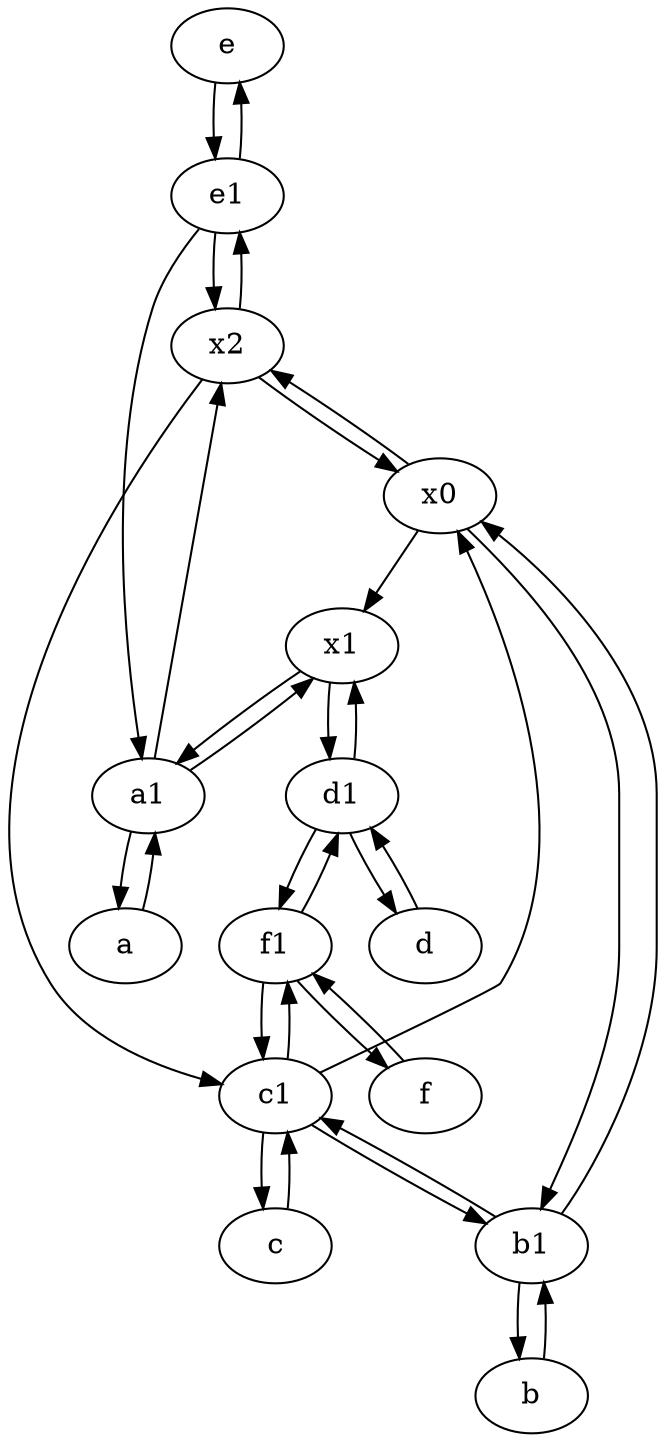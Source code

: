digraph  {
	e [pos="30,50!"];
	e1 [pos="25,45!"];
	a1 [pos="40,15!"];
	d1 [pos="25,30!"];
	c1 [pos="30,15!"];
	d [pos="20,30!"];
	a [pos="40,10!"];
	b [pos="50,20!"];
	f [pos="15,45!"];
	x0;
	c [pos="20,10!"];
	x2;
	f1;
	b1 [pos="45,20!"];
	x1;
	d -> d1;
	a1 -> x1;
	x0 -> x1;
	x2 -> x0;
	c1 -> c;
	x2 -> e1;
	b1 -> b;
	e1 -> e;
	e -> e1;
	f1 -> f;
	x0 -> x2;
	b1 -> c1;
	e1 -> a1;
	x1 -> d1;
	c -> c1;
	f1 -> c1;
	c1 -> f1;
	x0 -> b1;
	f -> f1;
	x1 -> a1;
	d1 -> x1;
	a -> a1;
	b -> b1;
	d1 -> d;
	e1 -> x2;
	b1 -> x0;
	c1 -> x0;
	d1 -> f1;
	f1 -> d1;
	c1 -> b1;
	x2 -> c1;
	a1 -> x2;
	a1 -> a;

	}